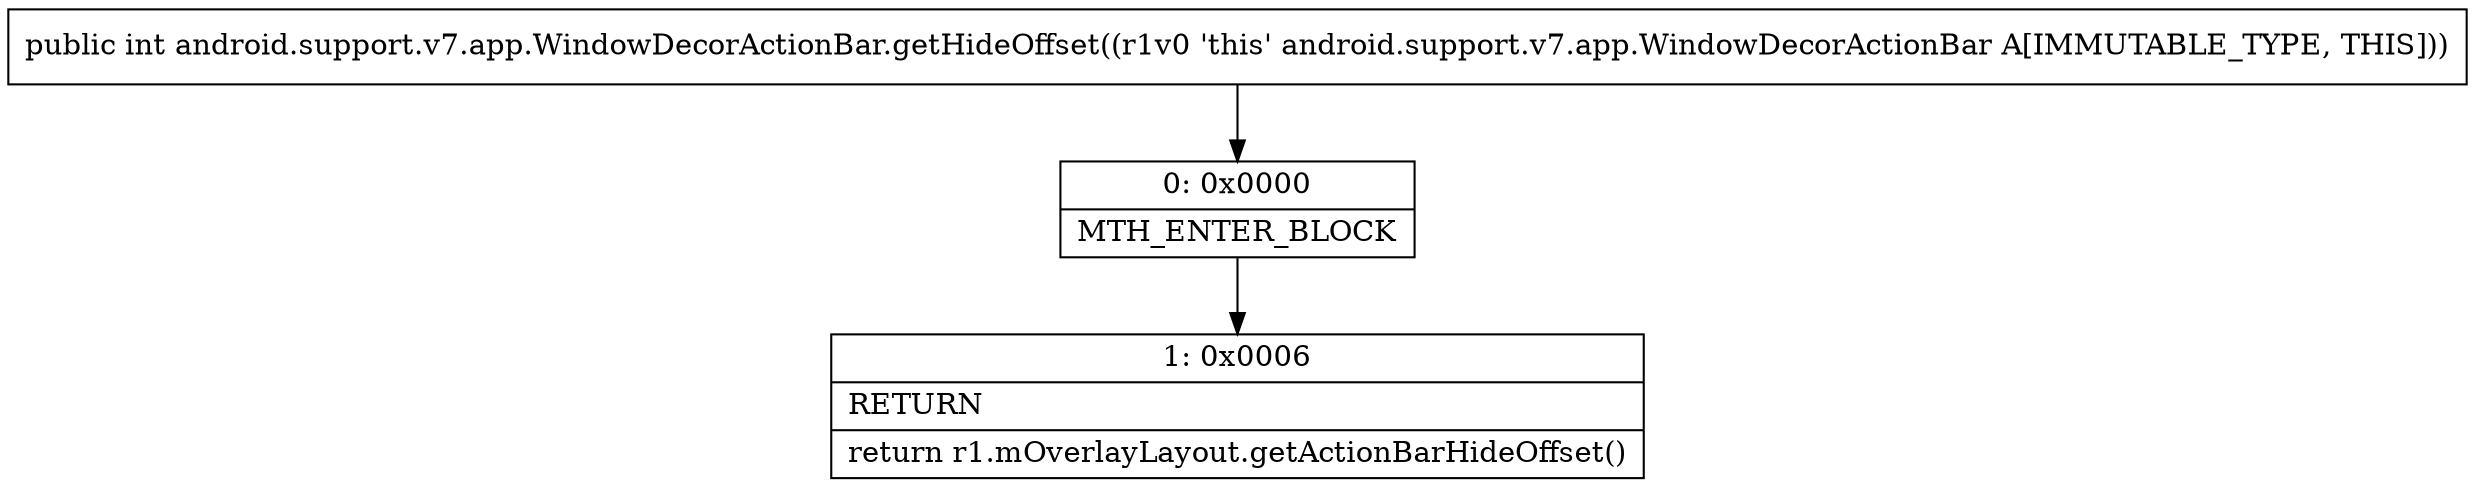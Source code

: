 digraph "CFG forandroid.support.v7.app.WindowDecorActionBar.getHideOffset()I" {
Node_0 [shape=record,label="{0\:\ 0x0000|MTH_ENTER_BLOCK\l}"];
Node_1 [shape=record,label="{1\:\ 0x0006|RETURN\l|return r1.mOverlayLayout.getActionBarHideOffset()\l}"];
MethodNode[shape=record,label="{public int android.support.v7.app.WindowDecorActionBar.getHideOffset((r1v0 'this' android.support.v7.app.WindowDecorActionBar A[IMMUTABLE_TYPE, THIS])) }"];
MethodNode -> Node_0;
Node_0 -> Node_1;
}

